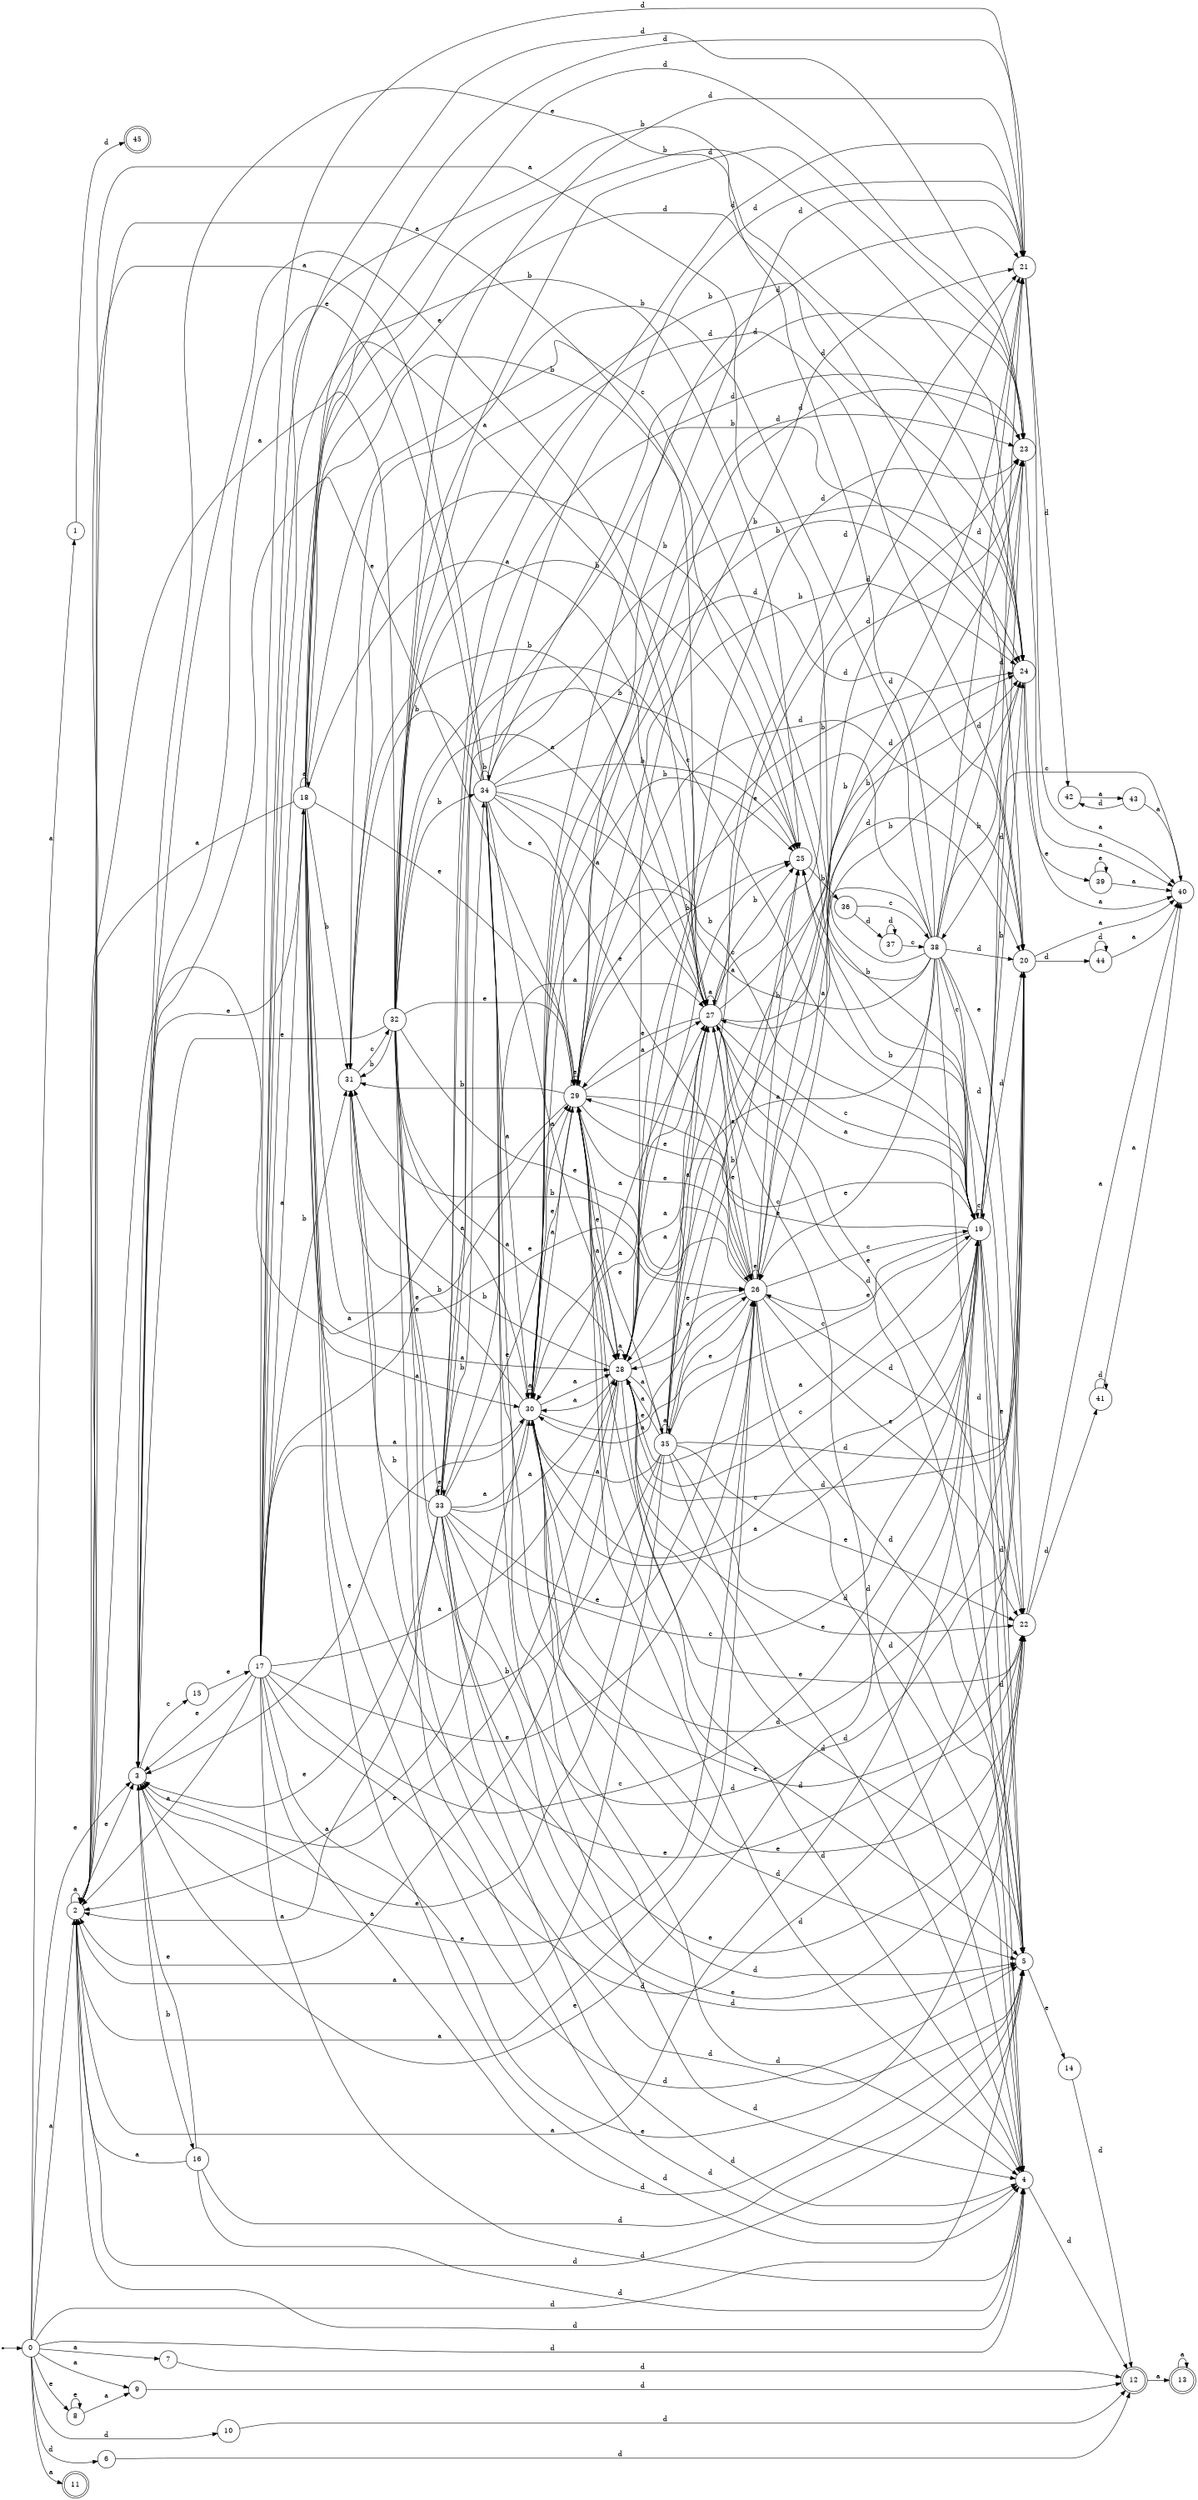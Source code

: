 digraph finite_state_machine {
rankdir=LR;
size="20,20";
node [shape = point]; "dummy0"
node [shape = circle]; "0";
"dummy0" -> "0";
node [shape = circle]; "1";
node [shape = circle]; "2";
node [shape = circle]; "3";
node [shape = circle]; "4";
node [shape = circle]; "5";
node [shape = circle]; "6";
node [shape = circle]; "7";
node [shape = circle]; "8";
node [shape = circle]; "9";
node [shape = circle]; "10";
node [shape = doublecircle]; "11";node [shape = doublecircle]; "12";node [shape = doublecircle]; "13";node [shape = circle]; "14";
node [shape = circle]; "15";
node [shape = circle]; "16";
node [shape = circle]; "17";
node [shape = circle]; "18";
node [shape = circle]; "19";
node [shape = circle]; "20";
node [shape = circle]; "21";
node [shape = circle]; "22";
node [shape = circle]; "23";
node [shape = circle]; "24";
node [shape = circle]; "25";
node [shape = circle]; "26";
node [shape = circle]; "27";
node [shape = circle]; "28";
node [shape = circle]; "29";
node [shape = circle]; "30";
node [shape = circle]; "31";
node [shape = circle]; "32";
node [shape = circle]; "33";
node [shape = circle]; "34";
node [shape = circle]; "35";
node [shape = circle]; "36";
node [shape = circle]; "37";
node [shape = circle]; "38";
node [shape = circle]; "39";
node [shape = circle]; "40";
node [shape = circle]; "41";
node [shape = circle]; "42";
node [shape = circle]; "43";
node [shape = circle]; "44";
node [shape = doublecircle]; "45";"0" -> "1" [label = "a"];
 "0" -> "2" [label = "a"];
 "0" -> "7" [label = "a"];
 "0" -> "9" [label = "a"];
 "0" -> "11" [label = "a"];
 "0" -> "8" [label = "e"];
 "0" -> "3" [label = "e"];
 "0" -> "10" [label = "d"];
 "0" -> "4" [label = "d"];
 "0" -> "5" [label = "d"];
 "0" -> "6" [label = "d"];
 "10" -> "12" [label = "d"];
 "12" -> "13" [label = "a"];
 "13" -> "13" [label = "a"];
 "9" -> "12" [label = "d"];
 "8" -> "8" [label = "e"];
 "8" -> "9" [label = "a"];
 "7" -> "12" [label = "d"];
 "6" -> "12" [label = "d"];
 "5" -> "14" [label = "e"];
 "14" -> "12" [label = "d"];
 "4" -> "12" [label = "d"];
 "3" -> "15" [label = "c"];
 "3" -> "16" [label = "b"];
 "16" -> "3" [label = "e"];
 "16" -> "2" [label = "a"];
 "16" -> "4" [label = "d"];
 "16" -> "5" [label = "d"];
 "15" -> "17" [label = "e"];
 "17" -> "2" [label = "a"];
 "17" -> "18" [label = "a"];
 "17" -> "27" [label = "a"];
 "17" -> "28" [label = "a"];
 "17" -> "30" [label = "a"];
 "17" -> "19" [label = "c"];
 "17" -> "4" [label = "d"];
 "17" -> "5" [label = "d"];
 "17" -> "20" [label = "d"];
 "17" -> "21" [label = "d"];
 "17" -> "23" [label = "d"];
 "17" -> "26" [label = "e"];
 "17" -> "3" [label = "e"];
 "17" -> "29" [label = "e"];
 "17" -> "22" [label = "e"];
 "17" -> "24" [label = "b"];
 "17" -> "25" [label = "b"];
 "17" -> "31" [label = "b"];
 "31" -> "32" [label = "c"];
 "32" -> "24" [label = "b"];
 "32" -> "25" [label = "b"];
 "32" -> "34" [label = "b"];
 "32" -> "31" [label = "b"];
 "32" -> "33" [label = "e"];
 "32" -> "3" [label = "e"];
 "32" -> "22" [label = "e"];
 "32" -> "26" [label = "e"];
 "32" -> "29" [label = "e"];
 "32" -> "19" [label = "c"];
 "32" -> "4" [label = "d"];
 "32" -> "5" [label = "d"];
 "32" -> "20" [label = "d"];
 "32" -> "21" [label = "d"];
 "32" -> "23" [label = "d"];
 "32" -> "2" [label = "a"];
 "32" -> "27" [label = "a"];
 "32" -> "28" [label = "a"];
 "32" -> "30" [label = "a"];
 "34" -> "24" [label = "b"];
 "34" -> "25" [label = "b"];
 "34" -> "34" [label = "b"];
 "34" -> "31" [label = "b"];
 "34" -> "19" [label = "c"];
 "34" -> "4" [label = "d"];
 "34" -> "5" [label = "d"];
 "34" -> "20" [label = "d"];
 "34" -> "21" [label = "d"];
 "34" -> "23" [label = "d"];
 "34" -> "26" [label = "e"];
 "34" -> "3" [label = "e"];
 "34" -> "29" [label = "e"];
 "34" -> "22" [label = "e"];
 "34" -> "2" [label = "a"];
 "34" -> "27" [label = "a"];
 "34" -> "28" [label = "a"];
 "34" -> "30" [label = "a"];
 "33" -> "33" [label = "e"];
 "33" -> "3" [label = "e"];
 "33" -> "22" [label = "e"];
 "33" -> "26" [label = "e"];
 "33" -> "29" [label = "e"];
 "33" -> "24" [label = "b"];
 "33" -> "25" [label = "b"];
 "33" -> "34" [label = "b"];
 "33" -> "31" [label = "b"];
 "33" -> "19" [label = "c"];
 "33" -> "4" [label = "d"];
 "33" -> "5" [label = "d"];
 "33" -> "20" [label = "d"];
 "33" -> "21" [label = "d"];
 "33" -> "23" [label = "d"];
 "33" -> "2" [label = "a"];
 "33" -> "27" [label = "a"];
 "33" -> "28" [label = "a"];
 "33" -> "30" [label = "a"];
 "30" -> "2" [label = "a"];
 "30" -> "27" [label = "a"];
 "30" -> "28" [label = "a"];
 "30" -> "30" [label = "a"];
 "30" -> "19" [label = "c"];
 "30" -> "4" [label = "d"];
 "30" -> "5" [label = "d"];
 "30" -> "20" [label = "d"];
 "30" -> "21" [label = "d"];
 "30" -> "23" [label = "d"];
 "30" -> "26" [label = "e"];
 "30" -> "3" [label = "e"];
 "30" -> "29" [label = "e"];
 "30" -> "22" [label = "e"];
 "30" -> "24" [label = "b"];
 "30" -> "25" [label = "b"];
 "30" -> "31" [label = "b"];
 "29" -> "26" [label = "e"];
 "29" -> "3" [label = "e"];
 "29" -> "29" [label = "e"];
 "29" -> "22" [label = "e"];
 "29" -> "19" [label = "c"];
 "29" -> "4" [label = "d"];
 "29" -> "5" [label = "d"];
 "29" -> "20" [label = "d"];
 "29" -> "21" [label = "d"];
 "29" -> "23" [label = "d"];
 "29" -> "24" [label = "b"];
 "29" -> "25" [label = "b"];
 "29" -> "31" [label = "b"];
 "29" -> "2" [label = "a"];
 "29" -> "27" [label = "a"];
 "29" -> "28" [label = "a"];
 "29" -> "30" [label = "a"];
 "28" -> "2" [label = "a"];
 "28" -> "35" [label = "a"];
 "28" -> "27" [label = "a"];
 "28" -> "28" [label = "a"];
 "28" -> "30" [label = "a"];
 "28" -> "19" [label = "c"];
 "28" -> "4" [label = "d"];
 "28" -> "5" [label = "d"];
 "28" -> "20" [label = "d"];
 "28" -> "21" [label = "d"];
 "28" -> "23" [label = "d"];
 "28" -> "26" [label = "e"];
 "28" -> "3" [label = "e"];
 "28" -> "29" [label = "e"];
 "28" -> "22" [label = "e"];
 "28" -> "24" [label = "b"];
 "28" -> "25" [label = "b"];
 "28" -> "31" [label = "b"];
 "35" -> "2" [label = "a"];
 "35" -> "35" [label = "a"];
 "35" -> "27" [label = "a"];
 "35" -> "28" [label = "a"];
 "35" -> "30" [label = "a"];
 "35" -> "19" [label = "c"];
 "35" -> "4" [label = "d"];
 "35" -> "5" [label = "d"];
 "35" -> "20" [label = "d"];
 "35" -> "21" [label = "d"];
 "35" -> "23" [label = "d"];
 "35" -> "26" [label = "e"];
 "35" -> "3" [label = "e"];
 "35" -> "29" [label = "e"];
 "35" -> "22" [label = "e"];
 "35" -> "24" [label = "b"];
 "35" -> "25" [label = "b"];
 "35" -> "31" [label = "b"];
 "27" -> "2" [label = "a"];
 "27" -> "27" [label = "a"];
 "27" -> "28" [label = "a"];
 "27" -> "30" [label = "a"];
 "27" -> "4" [label = "d"];
 "27" -> "5" [label = "d"];
 "27" -> "20" [label = "d"];
 "27" -> "21" [label = "d"];
 "27" -> "23" [label = "d"];
 "27" -> "26" [label = "e"];
 "27" -> "3" [label = "e"];
 "27" -> "29" [label = "e"];
 "27" -> "22" [label = "e"];
 "27" -> "24" [label = "b"];
 "27" -> "25" [label = "b"];
 "27" -> "31" [label = "b"];
 "27" -> "19" [label = "c"];
 "26" -> "26" [label = "e"];
 "26" -> "3" [label = "e"];
 "26" -> "29" [label = "e"];
 "26" -> "22" [label = "e"];
 "26" -> "4" [label = "d"];
 "26" -> "5" [label = "d"];
 "26" -> "20" [label = "d"];
 "26" -> "21" [label = "d"];
 "26" -> "23" [label = "d"];
 "26" -> "24" [label = "b"];
 "26" -> "25" [label = "b"];
 "26" -> "31" [label = "b"];
 "26" -> "2" [label = "a"];
 "26" -> "27" [label = "a"];
 "26" -> "28" [label = "a"];
 "26" -> "30" [label = "a"];
 "26" -> "19" [label = "c"];
 "25" -> "36" [label = "b"];
 "36" -> "37" [label = "d"];
 "36" -> "38" [label = "c"];
 "38" -> "4" [label = "d"];
 "38" -> "5" [label = "d"];
 "38" -> "20" [label = "d"];
 "38" -> "21" [label = "d"];
 "38" -> "23" [label = "d"];
 "38" -> "26" [label = "e"];
 "38" -> "3" [label = "e"];
 "38" -> "29" [label = "e"];
 "38" -> "22" [label = "e"];
 "38" -> "24" [label = "b"];
 "38" -> "25" [label = "b"];
 "38" -> "31" [label = "b"];
 "38" -> "2" [label = "a"];
 "38" -> "27" [label = "a"];
 "38" -> "28" [label = "a"];
 "38" -> "30" [label = "a"];
 "38" -> "19" [label = "c"];
 "37" -> "37" [label = "d"];
 "37" -> "38" [label = "c"];
 "24" -> "39" [label = "e"];
 "24" -> "40" [label = "a"];
 "40" -> "38" [label = "c"];
 "39" -> "39" [label = "e"];
 "39" -> "40" [label = "a"];
 "23" -> "40" [label = "a"];
 "22" -> "41" [label = "d"];
 "22" -> "40" [label = "a"];
 "41" -> "41" [label = "d"];
 "41" -> "40" [label = "a"];
 "21" -> "42" [label = "d"];
 "21" -> "40" [label = "a"];
 "42" -> "43" [label = "a"];
 "43" -> "42" [label = "d"];
 "43" -> "40" [label = "a"];
 "20" -> "44" [label = "d"];
 "20" -> "40" [label = "a"];
 "44" -> "44" [label = "d"];
 "44" -> "40" [label = "a"];
 "19" -> "19" [label = "c"];
 "19" -> "4" [label = "d"];
 "19" -> "5" [label = "d"];
 "19" -> "20" [label = "d"];
 "19" -> "21" [label = "d"];
 "19" -> "23" [label = "d"];
 "19" -> "26" [label = "e"];
 "19" -> "3" [label = "e"];
 "19" -> "29" [label = "e"];
 "19" -> "22" [label = "e"];
 "19" -> "24" [label = "b"];
 "19" -> "25" [label = "b"];
 "19" -> "31" [label = "b"];
 "19" -> "2" [label = "a"];
 "19" -> "27" [label = "a"];
 "19" -> "28" [label = "a"];
 "19" -> "30" [label = "a"];
 "18" -> "2" [label = "a"];
 "18" -> "18" [label = "a"];
 "18" -> "27" [label = "a"];
 "18" -> "28" [label = "a"];
 "18" -> "30" [label = "a"];
 "18" -> "19" [label = "c"];
 "18" -> "4" [label = "d"];
 "18" -> "5" [label = "d"];
 "18" -> "20" [label = "d"];
 "18" -> "21" [label = "d"];
 "18" -> "23" [label = "d"];
 "18" -> "26" [label = "e"];
 "18" -> "3" [label = "e"];
 "18" -> "29" [label = "e"];
 "18" -> "22" [label = "e"];
 "18" -> "24" [label = "b"];
 "18" -> "25" [label = "b"];
 "18" -> "31" [label = "b"];
 "2" -> "2" [label = "a"];
 "2" -> "3" [label = "e"];
 "2" -> "4" [label = "d"];
 "2" -> "5" [label = "d"];
 "1" -> "45" [label = "d"];
 }
